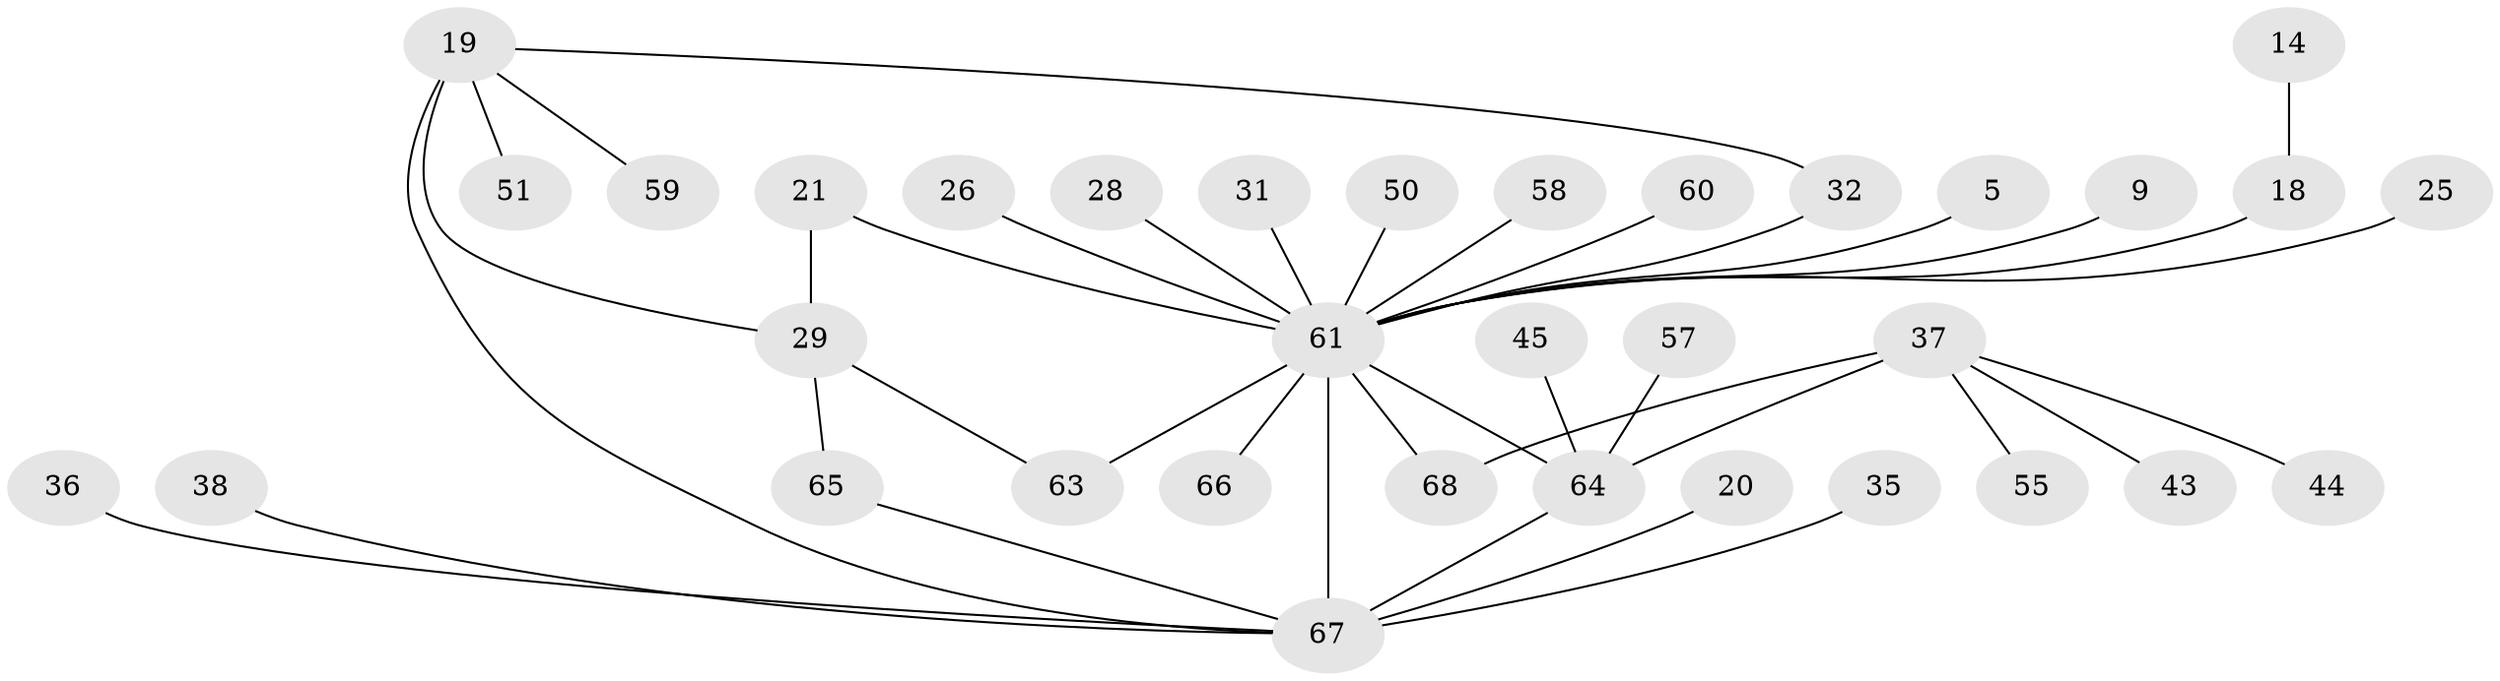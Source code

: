 // original degree distribution, {16: 0.014705882352941176, 5: 0.10294117647058823, 9: 0.029411764705882353, 1: 0.5441176470588235, 8: 0.014705882352941176, 3: 0.08823529411764706, 2: 0.14705882352941177, 4: 0.04411764705882353, 6: 0.014705882352941176}
// Generated by graph-tools (version 1.1) at 2025/47/03/09/25 04:47:21]
// undirected, 34 vertices, 39 edges
graph export_dot {
graph [start="1"]
  node [color=gray90,style=filled];
  5;
  9;
  14;
  18 [super="+13"];
  19 [super="+15+11"];
  20;
  21 [super="+10"];
  25;
  26;
  28 [super="+24"];
  29;
  31;
  32;
  35 [super="+34"];
  36;
  37 [super="+17"];
  38;
  43;
  44;
  45;
  50;
  51;
  55;
  57;
  58;
  59 [super="+30"];
  60;
  61 [super="+48+8"];
  63 [super="+16"];
  64 [super="+2+3+49+22+27+39+40+42"];
  65 [super="+56"];
  66;
  67 [super="+23+7"];
  68 [super="+52+54+62"];
  5 -- 61;
  9 -- 61;
  14 -- 18;
  18 -- 61 [weight=2];
  19 -- 29 [weight=2];
  19 -- 32;
  19 -- 51;
  19 -- 59;
  19 -- 67;
  20 -- 67;
  21 -- 29;
  21 -- 61;
  25 -- 61;
  26 -- 61;
  28 -- 61;
  29 -- 63;
  29 -- 65;
  31 -- 61;
  32 -- 61;
  35 -- 67;
  36 -- 67;
  37 -- 64 [weight=2];
  37 -- 55;
  37 -- 43;
  37 -- 44;
  37 -- 68;
  38 -- 67;
  45 -- 64;
  50 -- 61;
  57 -- 64;
  58 -- 61;
  60 -- 61;
  61 -- 63 [weight=5];
  61 -- 64;
  61 -- 66;
  61 -- 67 [weight=5];
  61 -- 68;
  64 -- 67;
  65 -- 67;
}
